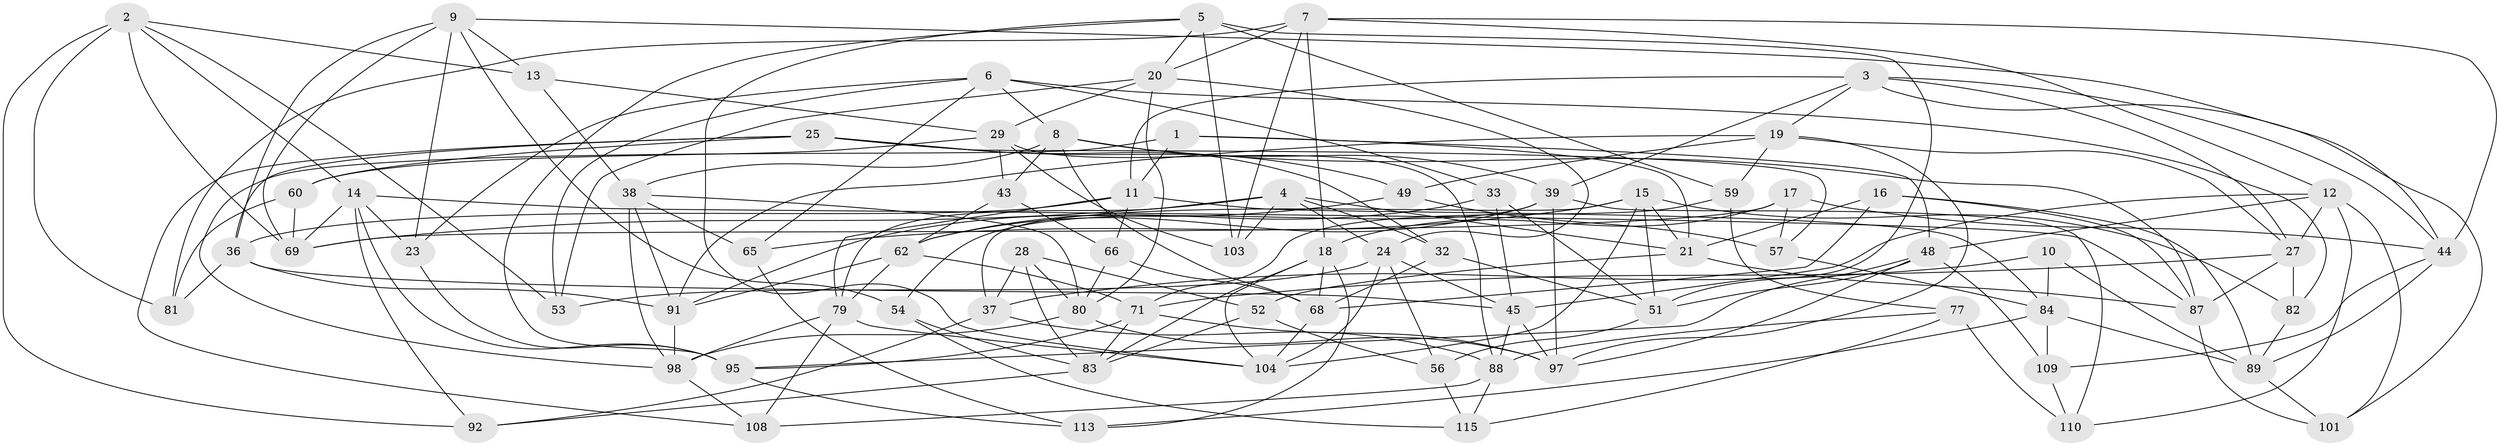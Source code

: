 // original degree distribution, {4: 1.0}
// Generated by graph-tools (version 1.1) at 2025/42/03/06/25 10:42:19]
// undirected, 75 vertices, 193 edges
graph export_dot {
graph [start="1"]
  node [color=gray90,style=filled];
  1;
  2 [super="+61"];
  3 [super="+64"];
  4 [super="+26"];
  5 [super="+34"];
  6 [super="+47"];
  7 [super="+31"];
  8 [super="+35"];
  9 [super="+40"];
  10;
  11 [super="+114"];
  12 [super="+42"];
  13;
  14 [super="+74"];
  15 [super="+22"];
  16;
  17;
  18 [super="+118"];
  19 [super="+30"];
  20 [super="+73"];
  21 [super="+58"];
  23;
  24 [super="+85"];
  25 [super="+78"];
  27 [super="+102"];
  28;
  29 [super="+86"];
  32;
  33;
  36 [super="+63"];
  37 [super="+46"];
  38 [super="+41"];
  39 [super="+70"];
  43;
  44 [super="+55"];
  45 [super="+50"];
  48 [super="+96"];
  49;
  51 [super="+67"];
  52;
  53;
  54;
  56;
  57;
  59;
  60;
  62 [super="+76"];
  65;
  66;
  68 [super="+72"];
  69 [super="+90"];
  71 [super="+75"];
  77;
  79 [super="+93"];
  80 [super="+94"];
  81;
  82;
  83 [super="+117"];
  84 [super="+116"];
  87 [super="+119"];
  88 [super="+106"];
  89 [super="+100"];
  91 [super="+107"];
  92;
  95 [super="+111"];
  97 [super="+105"];
  98 [super="+99"];
  101;
  103;
  104 [super="+112"];
  108;
  109;
  110;
  113;
  115;
  1 -- 21;
  1 -- 98;
  1 -- 48;
  1 -- 11;
  2 -- 53;
  2 -- 92;
  2 -- 81;
  2 -- 13;
  2 -- 69;
  2 -- 14;
  3 -- 11;
  3 -- 101;
  3 -- 19;
  3 -- 27;
  3 -- 44;
  3 -- 39;
  4 -- 69;
  4 -- 103;
  4 -- 79;
  4 -- 24;
  4 -- 32;
  4 -- 21;
  5 -- 59;
  5 -- 95;
  5 -- 51;
  5 -- 20;
  5 -- 103;
  5 -- 104;
  6 -- 23;
  6 -- 53;
  6 -- 65;
  6 -- 33;
  6 -- 82;
  6 -- 8;
  7 -- 18;
  7 -- 44;
  7 -- 81;
  7 -- 20;
  7 -- 103;
  7 -- 12;
  8 -- 43;
  8 -- 39;
  8 -- 38;
  8 -- 68;
  8 -- 87;
  9 -- 23;
  9 -- 13;
  9 -- 44;
  9 -- 36;
  9 -- 69;
  9 -- 54;
  10 -- 37 [weight=2];
  10 -- 89;
  10 -- 84;
  11 -- 66;
  11 -- 36;
  11 -- 84;
  11 -- 79;
  12 -- 110;
  12 -- 45;
  12 -- 27;
  12 -- 48;
  12 -- 101;
  13 -- 29;
  13 -- 38;
  14 -- 87;
  14 -- 95;
  14 -- 69;
  14 -- 92;
  14 -- 23;
  15 -- 104;
  15 -- 37;
  15 -- 51;
  15 -- 65;
  15 -- 82;
  15 -- 21;
  16 -- 89;
  16 -- 21;
  16 -- 68;
  16 -- 87;
  17 -- 44;
  17 -- 57;
  17 -- 18;
  17 -- 69;
  18 -- 113;
  18 -- 83;
  18 -- 104;
  18 -- 68;
  19 -- 97;
  19 -- 59;
  19 -- 49;
  19 -- 91;
  19 -- 27;
  20 -- 29;
  20 -- 53;
  20 -- 80;
  20 -- 24;
  21 -- 52;
  21 -- 87;
  23 -- 95;
  24 -- 56;
  24 -- 53;
  24 -- 104;
  24 -- 45;
  25 -- 57;
  25 -- 36;
  25 -- 32;
  25 -- 108;
  25 -- 49;
  25 -- 60;
  27 -- 82;
  27 -- 71;
  27 -- 87;
  28 -- 52;
  28 -- 83;
  28 -- 37;
  28 -- 80;
  29 -- 103;
  29 -- 88;
  29 -- 43;
  29 -- 60;
  32 -- 68;
  32 -- 51;
  33 -- 62;
  33 -- 45;
  33 -- 51;
  36 -- 91;
  36 -- 81;
  36 -- 45;
  37 -- 92;
  37 -- 88;
  38 -- 91;
  38 -- 80;
  38 -- 98;
  38 -- 65;
  39 -- 54;
  39 -- 110;
  39 -- 62;
  39 -- 97;
  43 -- 62;
  43 -- 66;
  44 -- 109;
  44 -- 89;
  45 -- 88;
  45 -- 97;
  48 -- 109;
  48 -- 97;
  48 -- 51;
  48 -- 95;
  49 -- 57;
  49 -- 91;
  51 -- 56;
  52 -- 56;
  52 -- 83;
  54 -- 115;
  54 -- 83;
  56 -- 115;
  57 -- 84;
  59 -- 77;
  59 -- 71;
  60 -- 81;
  60 -- 69;
  62 -- 79;
  62 -- 71;
  62 -- 91;
  65 -- 113;
  66 -- 80;
  66 -- 68;
  68 -- 104;
  71 -- 83;
  71 -- 95;
  71 -- 97;
  77 -- 110;
  77 -- 115;
  77 -- 88;
  79 -- 108;
  79 -- 104;
  79 -- 98;
  80 -- 97;
  80 -- 98;
  82 -- 89;
  83 -- 92;
  84 -- 109;
  84 -- 113;
  84 -- 89;
  87 -- 101;
  88 -- 108;
  88 -- 115;
  89 -- 101;
  91 -- 98;
  95 -- 113;
  98 -- 108;
  109 -- 110;
}
